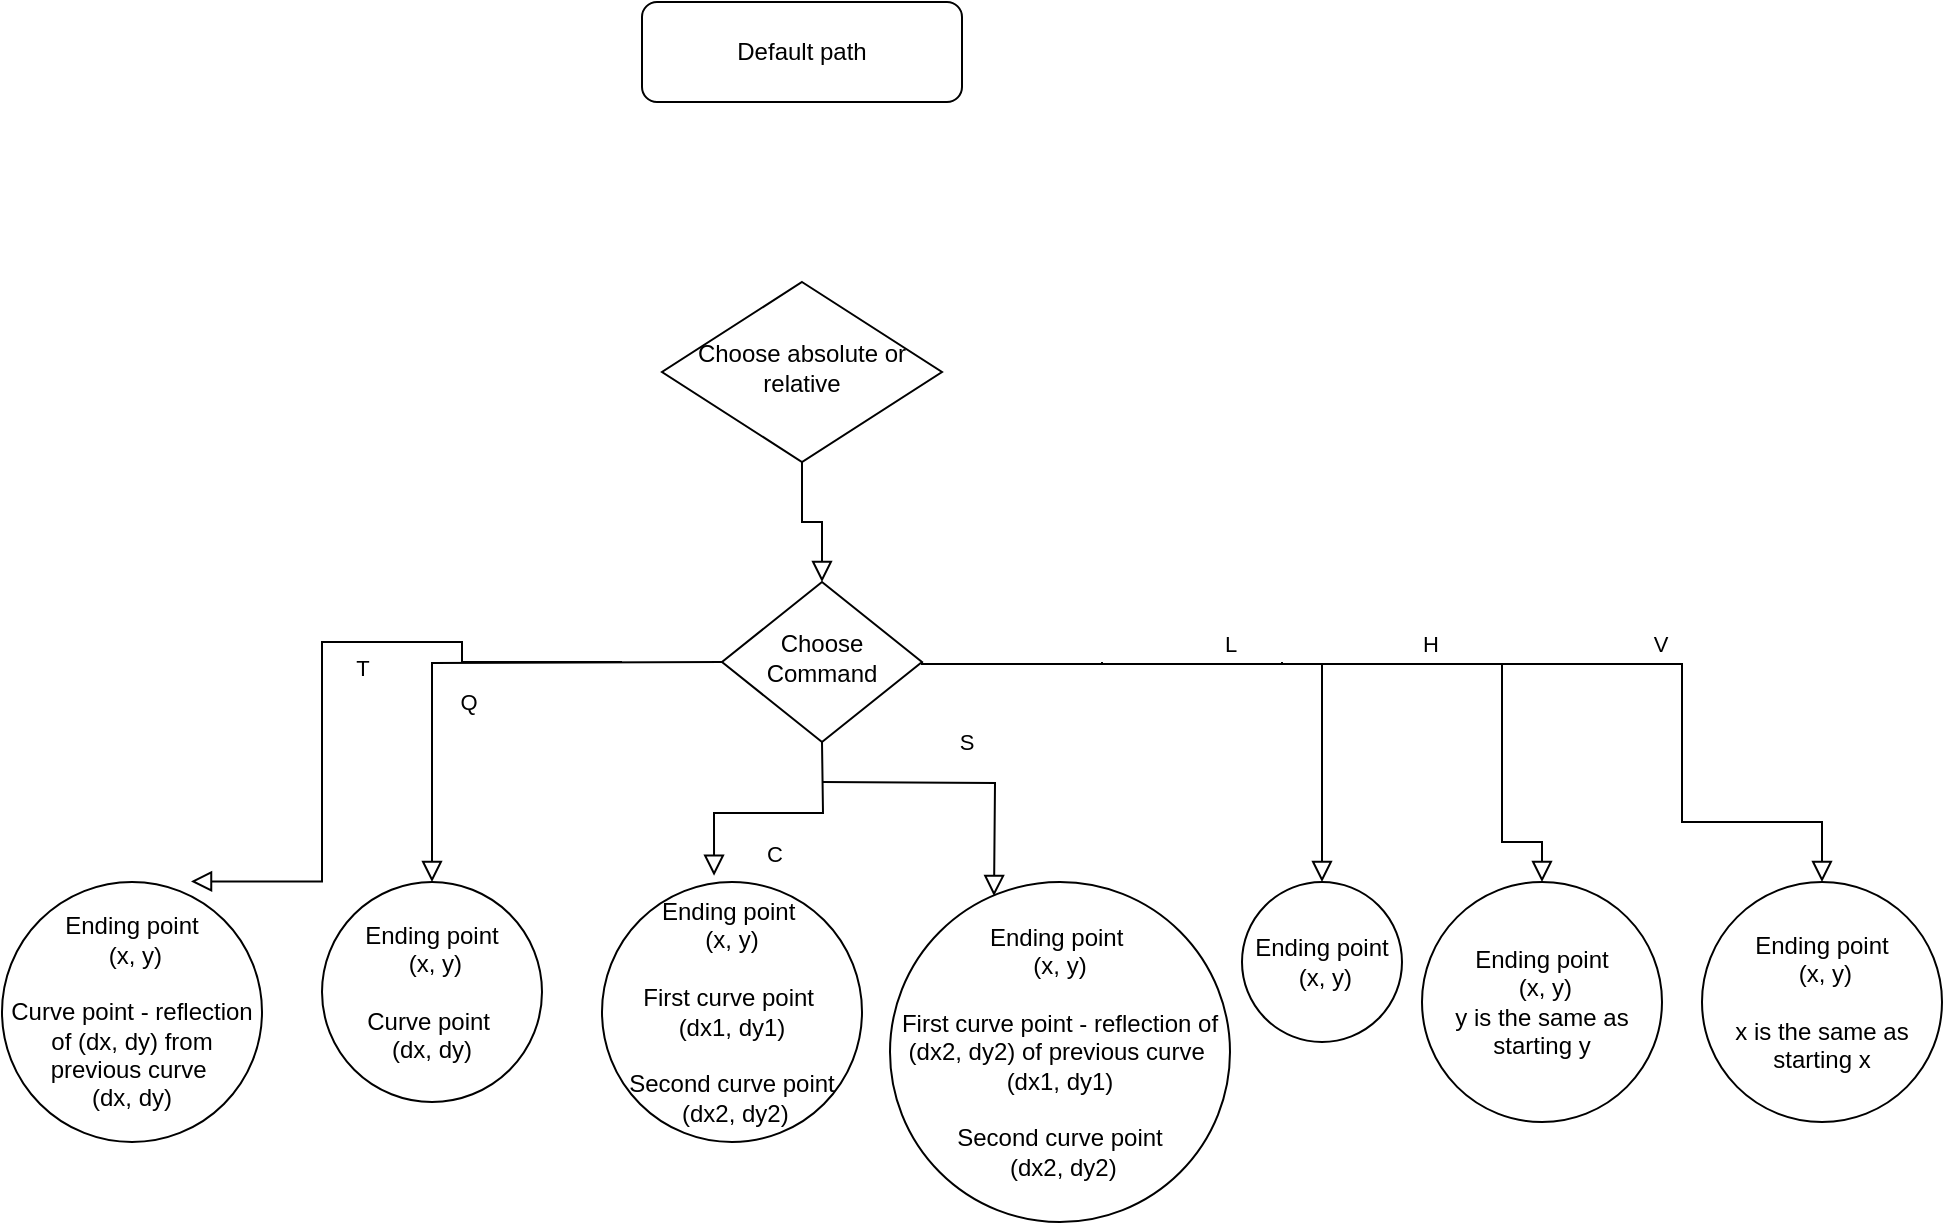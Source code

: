 <mxfile version="24.2.5" type="device">
  <diagram id="C5RBs43oDa-KdzZeNtuy" name="Page-1">
    <mxGraphModel dx="1234" dy="1096" grid="1" gridSize="10" guides="1" tooltips="1" connect="1" arrows="1" fold="1" page="1" pageScale="1" pageWidth="827" pageHeight="1169" math="0" shadow="0">
      <root>
        <mxCell id="WIyWlLk6GJQsqaUBKTNV-0" />
        <mxCell id="WIyWlLk6GJQsqaUBKTNV-1" parent="WIyWlLk6GJQsqaUBKTNV-0" />
        <mxCell id="WIyWlLk6GJQsqaUBKTNV-2" value="" style="rounded=0;html=1;jettySize=auto;orthogonalLoop=1;fontSize=11;endArrow=block;endFill=0;endSize=8;strokeWidth=1;shadow=0;labelBackgroundColor=none;edgeStyle=orthogonalEdgeStyle;exitX=0.5;exitY=1;exitDx=0;exitDy=0;" parent="WIyWlLk6GJQsqaUBKTNV-1" source="15ol_NDm5TXGfbdyo9_6-17" target="WIyWlLk6GJQsqaUBKTNV-6" edge="1">
          <mxGeometry relative="1" as="geometry">
            <mxPoint x="440" y="310" as="sourcePoint" />
          </mxGeometry>
        </mxCell>
        <mxCell id="WIyWlLk6GJQsqaUBKTNV-3" value="Default path" style="rounded=1;whiteSpace=wrap;html=1;fontSize=12;glass=0;strokeWidth=1;shadow=0;" parent="WIyWlLk6GJQsqaUBKTNV-1" vertex="1">
          <mxGeometry x="360" y="70" width="160" height="50" as="geometry" />
        </mxCell>
        <mxCell id="WIyWlLk6GJQsqaUBKTNV-4" value="C" style="rounded=0;html=1;jettySize=auto;orthogonalLoop=1;fontSize=11;endArrow=block;endFill=0;endSize=8;strokeWidth=1;shadow=0;labelBackgroundColor=none;edgeStyle=orthogonalEdgeStyle;entryX=0.431;entryY=-0.024;entryDx=0;entryDy=0;entryPerimeter=0;" parent="WIyWlLk6GJQsqaUBKTNV-1" target="15ol_NDm5TXGfbdyo9_6-5" edge="1">
          <mxGeometry y="20" relative="1" as="geometry">
            <mxPoint as="offset" />
            <mxPoint x="450" y="440.0" as="sourcePoint" />
            <mxPoint x="490" y="520" as="targetPoint" />
          </mxGeometry>
        </mxCell>
        <mxCell id="WIyWlLk6GJQsqaUBKTNV-5" value="L" style="edgeStyle=orthogonalEdgeStyle;rounded=0;html=1;jettySize=auto;orthogonalLoop=1;fontSize=11;endArrow=block;endFill=0;endSize=8;strokeWidth=1;shadow=0;labelBackgroundColor=none;entryX=0.5;entryY=0;entryDx=0;entryDy=0;" parent="WIyWlLk6GJQsqaUBKTNV-1" target="15ol_NDm5TXGfbdyo9_6-4" edge="1">
          <mxGeometry y="10" relative="1" as="geometry">
            <mxPoint as="offset" />
            <mxPoint x="500.0" y="400.0" as="sourcePoint" />
            <mxPoint x="610" y="410" as="targetPoint" />
            <Array as="points">
              <mxPoint x="700" y="401" />
            </Array>
          </mxGeometry>
        </mxCell>
        <mxCell id="WIyWlLk6GJQsqaUBKTNV-6" value="Choose Command" style="rhombus;whiteSpace=wrap;html=1;shadow=0;fontFamily=Helvetica;fontSize=12;align=center;strokeWidth=1;spacing=6;spacingTop=-4;" parent="WIyWlLk6GJQsqaUBKTNV-1" vertex="1">
          <mxGeometry x="400" y="360" width="100" height="80" as="geometry" />
        </mxCell>
        <mxCell id="15ol_NDm5TXGfbdyo9_6-1" value="Q" style="rounded=0;html=1;jettySize=auto;orthogonalLoop=1;fontSize=11;endArrow=block;endFill=0;endSize=8;strokeWidth=1;shadow=0;labelBackgroundColor=none;edgeStyle=orthogonalEdgeStyle;exitX=0;exitY=0.5;exitDx=0;exitDy=0;" edge="1" parent="WIyWlLk6GJQsqaUBKTNV-1" target="15ol_NDm5TXGfbdyo9_6-3">
          <mxGeometry y="20" relative="1" as="geometry">
            <mxPoint as="offset" />
            <mxPoint x="400" y="400" as="sourcePoint" />
            <mxPoint x="350" y="490" as="targetPoint" />
          </mxGeometry>
        </mxCell>
        <mxCell id="15ol_NDm5TXGfbdyo9_6-3" value="Ending point&lt;div&gt;&amp;nbsp;(x, y)&lt;div&gt;&lt;br&gt;&lt;div&gt;Curve point&amp;nbsp;&lt;/div&gt;&lt;div&gt;(dx, dy)&lt;/div&gt;&lt;/div&gt;&lt;/div&gt;" style="ellipse;whiteSpace=wrap;html=1;aspect=fixed;" vertex="1" parent="WIyWlLk6GJQsqaUBKTNV-1">
          <mxGeometry x="200" y="510" width="110" height="110" as="geometry" />
        </mxCell>
        <mxCell id="15ol_NDm5TXGfbdyo9_6-4" value="Ending point&lt;div&gt;&amp;nbsp;(x, y)&lt;/div&gt;" style="ellipse;whiteSpace=wrap;html=1;aspect=fixed;" vertex="1" parent="WIyWlLk6GJQsqaUBKTNV-1">
          <mxGeometry x="660" y="510" width="80" height="80" as="geometry" />
        </mxCell>
        <mxCell id="15ol_NDm5TXGfbdyo9_6-5" value="Ending point&amp;nbsp;&lt;div&gt;(x, y)&lt;div&gt;&lt;br&gt;&lt;/div&gt;&lt;div&gt;First curve point&amp;nbsp;&lt;/div&gt;&lt;div&gt;(dx1, dy1)&lt;/div&gt;&lt;div&gt;&lt;br&gt;&lt;/div&gt;&lt;div&gt;Second&amp;nbsp;&lt;span style=&quot;background-color: initial;&quot;&gt;curve point&lt;/span&gt;&lt;/div&gt;&lt;div&gt;&lt;span style=&quot;background-color: initial;&quot;&gt;&amp;nbsp;(dx2, dy2)&lt;/span&gt;&lt;/div&gt;&lt;/div&gt;" style="ellipse;whiteSpace=wrap;html=1;aspect=fixed;" vertex="1" parent="WIyWlLk6GJQsqaUBKTNV-1">
          <mxGeometry x="340" y="510" width="130" height="130" as="geometry" />
        </mxCell>
        <mxCell id="15ol_NDm5TXGfbdyo9_6-7" value="Ending point&amp;nbsp;&lt;div&gt;(x, y)&lt;div&gt;&lt;br&gt;&lt;/div&gt;&lt;div&gt;First curve point - reflection of (dx2, dy2) of previous curve&amp;nbsp;&lt;/div&gt;&lt;div&gt;(dx1, dy1)&lt;/div&gt;&lt;div&gt;&lt;br&gt;&lt;/div&gt;&lt;div&gt;Second&amp;nbsp;&lt;span style=&quot;background-color: initial;&quot;&gt;curve point&lt;/span&gt;&lt;/div&gt;&lt;div&gt;&lt;span style=&quot;background-color: initial;&quot;&gt;&amp;nbsp;(dx2, dy2)&lt;/span&gt;&lt;/div&gt;&lt;/div&gt;" style="ellipse;whiteSpace=wrap;html=1;aspect=fixed;" vertex="1" parent="WIyWlLk6GJQsqaUBKTNV-1">
          <mxGeometry x="484" y="510" width="170" height="170" as="geometry" />
        </mxCell>
        <mxCell id="15ol_NDm5TXGfbdyo9_6-9" value="T" style="rounded=0;html=1;jettySize=auto;orthogonalLoop=1;fontSize=11;endArrow=block;endFill=0;endSize=8;strokeWidth=1;shadow=0;labelBackgroundColor=none;edgeStyle=orthogonalEdgeStyle;entryX=0.727;entryY=-0.002;entryDx=0;entryDy=0;entryPerimeter=0;" edge="1" parent="WIyWlLk6GJQsqaUBKTNV-1" target="15ol_NDm5TXGfbdyo9_6-10">
          <mxGeometry y="20" relative="1" as="geometry">
            <mxPoint as="offset" />
            <mxPoint x="350" y="400" as="sourcePoint" />
            <mxPoint x="200" y="490" as="targetPoint" />
            <Array as="points">
              <mxPoint x="270" y="400" />
              <mxPoint x="270" y="390" />
              <mxPoint x="200" y="390" />
              <mxPoint x="200" y="510" />
            </Array>
          </mxGeometry>
        </mxCell>
        <mxCell id="15ol_NDm5TXGfbdyo9_6-10" value="Ending point&lt;div&gt;&amp;nbsp;(x, y)&lt;div&gt;&lt;br&gt;&lt;div&gt;Curve point - reflection of (dx, dy) from previous curve&amp;nbsp;&lt;/div&gt;&lt;div&gt;(dx, dy)&lt;/div&gt;&lt;/div&gt;&lt;/div&gt;" style="ellipse;whiteSpace=wrap;html=1;aspect=fixed;" vertex="1" parent="WIyWlLk6GJQsqaUBKTNV-1">
          <mxGeometry x="40" y="510" width="130" height="130" as="geometry" />
        </mxCell>
        <mxCell id="15ol_NDm5TXGfbdyo9_6-11" value="S" style="rounded=0;html=1;jettySize=auto;orthogonalLoop=1;fontSize=11;endArrow=block;endFill=0;endSize=8;strokeWidth=1;shadow=0;labelBackgroundColor=none;edgeStyle=orthogonalEdgeStyle;entryX=0.431;entryY=-0.024;entryDx=0;entryDy=0;entryPerimeter=0;" edge="1" parent="WIyWlLk6GJQsqaUBKTNV-1">
          <mxGeometry y="20" relative="1" as="geometry">
            <mxPoint as="offset" />
            <mxPoint x="450" y="460" as="sourcePoint" />
            <mxPoint x="536" y="517" as="targetPoint" />
          </mxGeometry>
        </mxCell>
        <mxCell id="15ol_NDm5TXGfbdyo9_6-12" value="H" style="edgeStyle=orthogonalEdgeStyle;rounded=0;html=1;jettySize=auto;orthogonalLoop=1;fontSize=11;endArrow=block;endFill=0;endSize=8;strokeWidth=1;shadow=0;labelBackgroundColor=none;entryX=0.5;entryY=0;entryDx=0;entryDy=0;" edge="1" parent="WIyWlLk6GJQsqaUBKTNV-1" target="15ol_NDm5TXGfbdyo9_6-13">
          <mxGeometry y="10" relative="1" as="geometry">
            <mxPoint as="offset" />
            <mxPoint x="590.0" y="400.0" as="sourcePoint" />
            <mxPoint x="700" y="410" as="targetPoint" />
            <Array as="points">
              <mxPoint x="790" y="401" />
              <mxPoint x="790" y="490" />
              <mxPoint x="810" y="490" />
            </Array>
          </mxGeometry>
        </mxCell>
        <mxCell id="15ol_NDm5TXGfbdyo9_6-13" value="Ending point&lt;div&gt;&amp;nbsp;(x, y)&lt;/div&gt;&lt;div&gt;y is the same as starting y&lt;/div&gt;" style="ellipse;whiteSpace=wrap;html=1;aspect=fixed;" vertex="1" parent="WIyWlLk6GJQsqaUBKTNV-1">
          <mxGeometry x="750" y="510" width="120" height="120" as="geometry" />
        </mxCell>
        <mxCell id="15ol_NDm5TXGfbdyo9_6-14" value="V" style="edgeStyle=orthogonalEdgeStyle;rounded=0;html=1;jettySize=auto;orthogonalLoop=1;fontSize=11;endArrow=block;endFill=0;endSize=8;strokeWidth=1;shadow=0;labelBackgroundColor=none;entryX=0.5;entryY=0;entryDx=0;entryDy=0;" edge="1" parent="WIyWlLk6GJQsqaUBKTNV-1" target="15ol_NDm5TXGfbdyo9_6-15">
          <mxGeometry x="-0.001" y="10" relative="1" as="geometry">
            <mxPoint as="offset" />
            <mxPoint x="680.0" y="400.0" as="sourcePoint" />
            <mxPoint x="790" y="410" as="targetPoint" />
            <Array as="points">
              <mxPoint x="880" y="401" />
              <mxPoint x="880" y="480" />
              <mxPoint x="950" y="480" />
            </Array>
          </mxGeometry>
        </mxCell>
        <mxCell id="15ol_NDm5TXGfbdyo9_6-15" value="Ending point&lt;div&gt;&amp;nbsp;(x, y)&lt;/div&gt;&lt;div&gt;&lt;br class=&quot;Apple-interchange-newline&quot;&gt;x is the same as starting x&lt;br&gt;&lt;/div&gt;" style="ellipse;whiteSpace=wrap;html=1;aspect=fixed;" vertex="1" parent="WIyWlLk6GJQsqaUBKTNV-1">
          <mxGeometry x="890" y="510" width="120" height="120" as="geometry" />
        </mxCell>
        <mxCell id="15ol_NDm5TXGfbdyo9_6-17" value="Choose absolute or relative" style="rhombus;whiteSpace=wrap;html=1;shadow=0;fontFamily=Helvetica;fontSize=12;align=center;strokeWidth=1;spacing=6;spacingTop=-4;" vertex="1" parent="WIyWlLk6GJQsqaUBKTNV-1">
          <mxGeometry x="370" y="210" width="140" height="90" as="geometry" />
        </mxCell>
      </root>
    </mxGraphModel>
  </diagram>
</mxfile>
